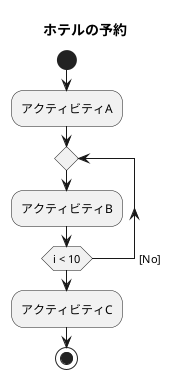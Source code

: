 @startuml ループ処理
title ホテルの予約
start
:アクティビティA;
repeat
:アクティビティB;
repeat while (i < 10) -> [No]
:アクティビティC;
stop
@enduml